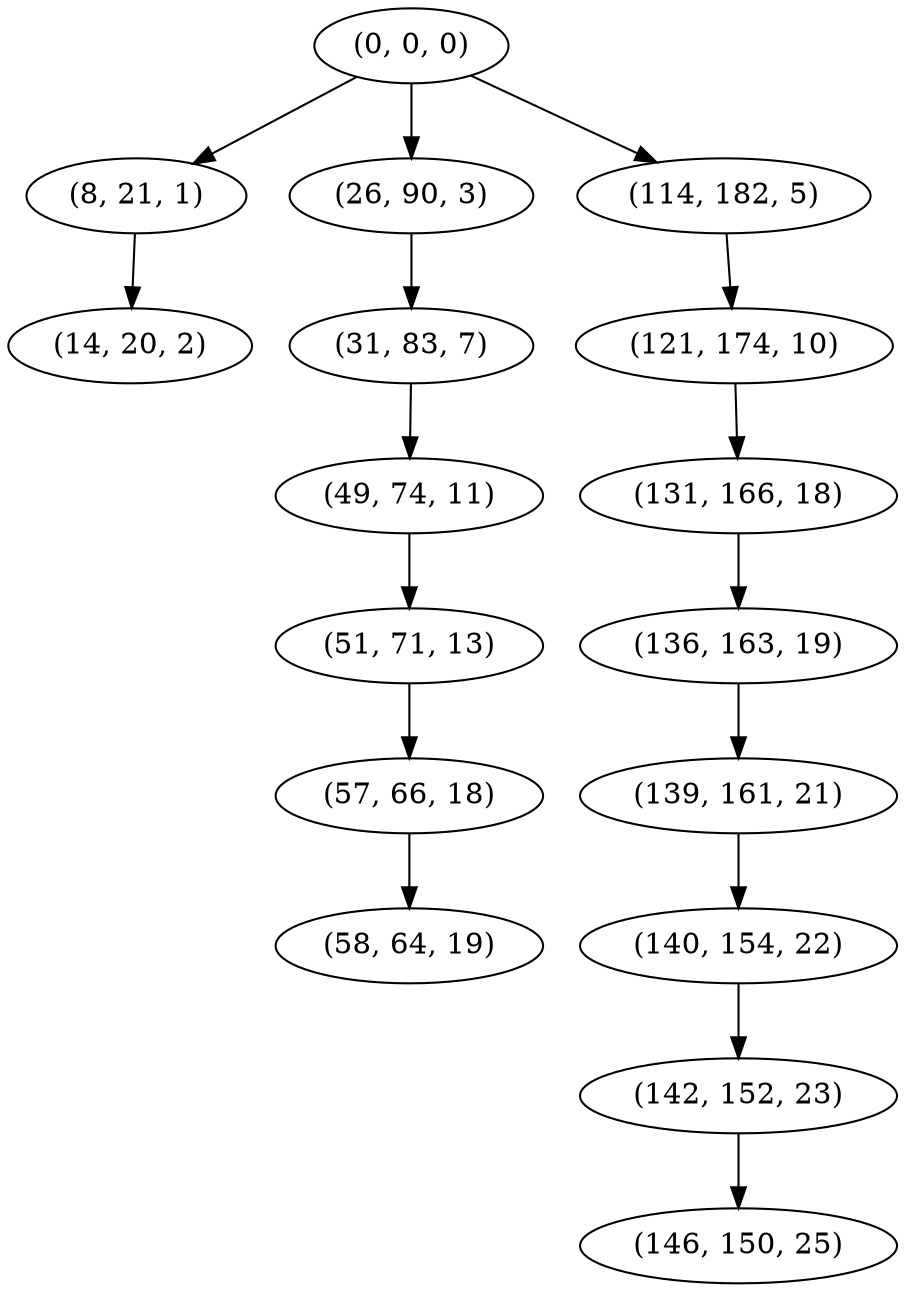 digraph tree {
    "(0, 0, 0)";
    "(8, 21, 1)";
    "(14, 20, 2)";
    "(26, 90, 3)";
    "(31, 83, 7)";
    "(49, 74, 11)";
    "(51, 71, 13)";
    "(57, 66, 18)";
    "(58, 64, 19)";
    "(114, 182, 5)";
    "(121, 174, 10)";
    "(131, 166, 18)";
    "(136, 163, 19)";
    "(139, 161, 21)";
    "(140, 154, 22)";
    "(142, 152, 23)";
    "(146, 150, 25)";
    "(0, 0, 0)" -> "(8, 21, 1)";
    "(0, 0, 0)" -> "(26, 90, 3)";
    "(0, 0, 0)" -> "(114, 182, 5)";
    "(8, 21, 1)" -> "(14, 20, 2)";
    "(26, 90, 3)" -> "(31, 83, 7)";
    "(31, 83, 7)" -> "(49, 74, 11)";
    "(49, 74, 11)" -> "(51, 71, 13)";
    "(51, 71, 13)" -> "(57, 66, 18)";
    "(57, 66, 18)" -> "(58, 64, 19)";
    "(114, 182, 5)" -> "(121, 174, 10)";
    "(121, 174, 10)" -> "(131, 166, 18)";
    "(131, 166, 18)" -> "(136, 163, 19)";
    "(136, 163, 19)" -> "(139, 161, 21)";
    "(139, 161, 21)" -> "(140, 154, 22)";
    "(140, 154, 22)" -> "(142, 152, 23)";
    "(142, 152, 23)" -> "(146, 150, 25)";
}

